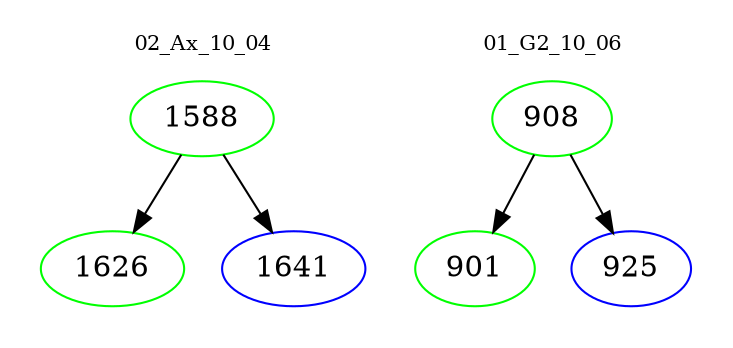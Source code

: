 digraph{
subgraph cluster_0 {
color = white
label = "02_Ax_10_04";
fontsize=10;
T0_1588 [label="1588", color="green"]
T0_1588 -> T0_1626 [color="black"]
T0_1626 [label="1626", color="green"]
T0_1588 -> T0_1641 [color="black"]
T0_1641 [label="1641", color="blue"]
}
subgraph cluster_1 {
color = white
label = "01_G2_10_06";
fontsize=10;
T1_908 [label="908", color="green"]
T1_908 -> T1_901 [color="black"]
T1_901 [label="901", color="green"]
T1_908 -> T1_925 [color="black"]
T1_925 [label="925", color="blue"]
}
}
